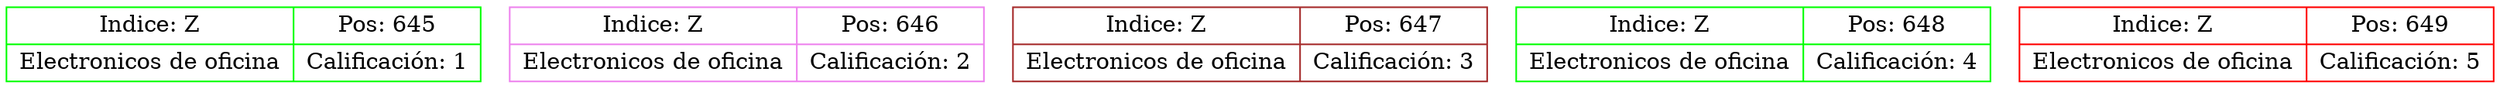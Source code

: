 digraph Daniel129{
node[shape=record];
node645[color=green, fillcolor=yellow, label="{Indice: Z|Electronicos de oficina}|{Pos: 645|Calificación: 1}"];
node646[color=violet, fillcolor=green, label="{Indice: Z|Electronicos de oficina}|{Pos: 646|Calificación: 2}"];
node647[color=brown, fillcolor=orange, label="{Indice: Z|Electronicos de oficina}|{Pos: 647|Calificación: 3}"];
node648[color=green, fillcolor=red, label="{Indice: Z|Electronicos de oficina}|{Pos: 648|Calificación: 4}"];
node649[color=red, fillcolor=gray, label="{Indice: Z|Electronicos de oficina}|{Pos: 649|Calificación: 5}"];
}